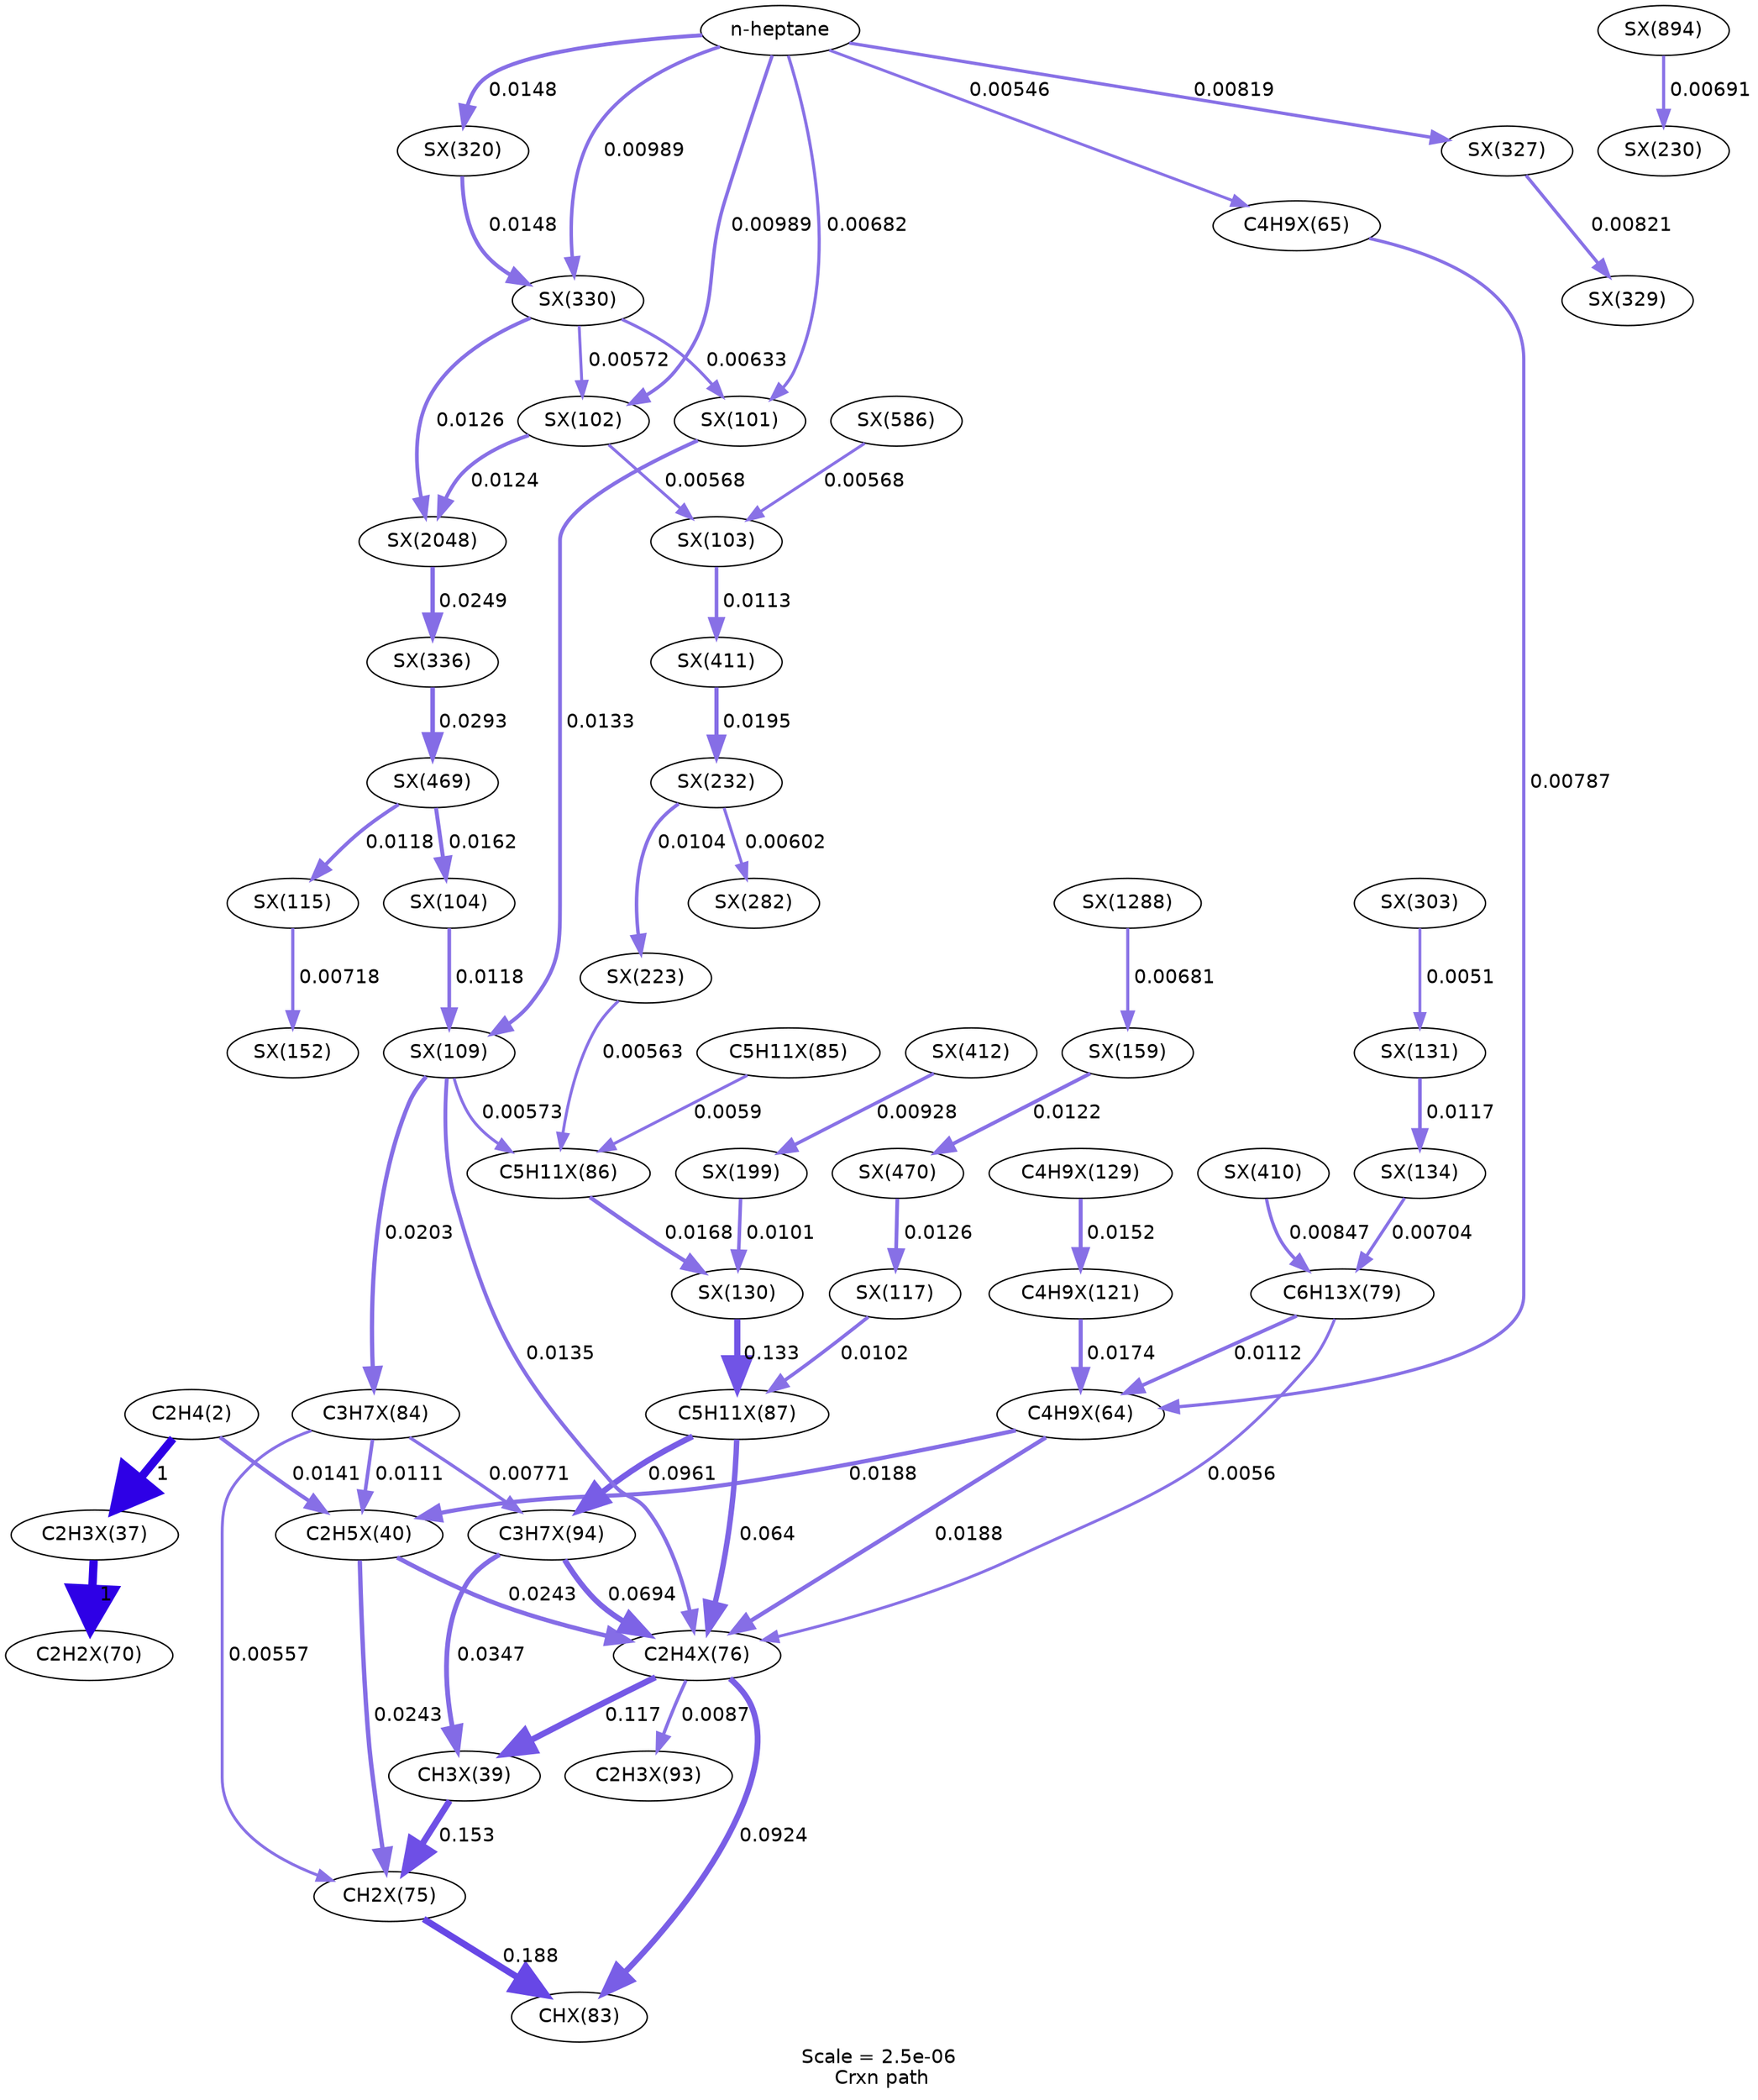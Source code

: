 digraph reaction_paths {
center=1;
s5 -> s11[fontname="Helvetica", style="setlinewidth(6)", arrowsize=3, color="0.7, 1.5, 0.9"
, label=" 1"];
s5 -> s13[fontname="Helvetica", style="setlinewidth(2.78)", arrowsize=1.39, color="0.7, 0.514, 0.9"
, label=" 0.0141"];
s11 -> s16[fontname="Helvetica", style="setlinewidth(6)", arrowsize=3, color="0.7, 1.5, 0.9"
, label=" 1"];
s13 -> s17[fontname="Helvetica", style="setlinewidth(3.19)", arrowsize=1.6, color="0.7, 0.524, 0.9"
, label=" 0.0243"];
s13 -> s18[fontname="Helvetica", style="setlinewidth(3.19)", arrowsize=1.6, color="0.7, 0.524, 0.9"
, label=" 0.0243"];
s23 -> s13[fontname="Helvetica", style="setlinewidth(2.6)", arrowsize=1.3, color="0.7, 0.511, 0.9"
, label=" 0.0111"];
s14 -> s13[fontname="Helvetica", style="setlinewidth(3)", arrowsize=1.5, color="0.7, 0.519, 0.9"
, label=" 0.0188"];
s12 -> s17[fontname="Helvetica", style="setlinewidth(4.58)", arrowsize=2.29, color="0.7, 0.653, 0.9"
, label=" 0.153"];
s18 -> s12[fontname="Helvetica", style="setlinewidth(4.38)", arrowsize=2.19, color="0.7, 0.617, 0.9"
, label=" 0.117"];
s30 -> s12[fontname="Helvetica", style="setlinewidth(3.46)", arrowsize=1.73, color="0.7, 0.535, 0.9"
, label=" 0.0347"];
s17 -> s22[fontname="Helvetica", style="setlinewidth(4.74)", arrowsize=2.37, color="0.7, 0.688, 0.9"
, label=" 0.188"];
s23 -> s17[fontname="Helvetica", style="setlinewidth(2.08)", arrowsize=1.04, color="0.7, 0.506, 0.9"
, label=" 0.00557"];
s18 -> s22[fontname="Helvetica", style="setlinewidth(4.2)", arrowsize=2.1, color="0.7, 0.592, 0.9"
, label=" 0.0924"];
s18 -> s29[fontname="Helvetica", style="setlinewidth(2.42)", arrowsize=1.21, color="0.7, 0.509, 0.9"
, label=" 0.0087"];
s30 -> s18[fontname="Helvetica", style="setlinewidth(3.99)", arrowsize=1.99, color="0.7, 0.569, 0.9"
, label=" 0.0694"];
s26 -> s18[fontname="Helvetica", style="setlinewidth(3.93)", arrowsize=1.96, color="0.7, 0.564, 0.9"
, label=" 0.064"];
s39 -> s18[fontname="Helvetica", style="setlinewidth(2.75)", arrowsize=1.38, color="0.7, 0.514, 0.9"
, label=" 0.0135"];
s14 -> s18[fontname="Helvetica", style="setlinewidth(3)", arrowsize=1.5, color="0.7, 0.519, 0.9"
, label=" 0.0188"];
s21 -> s18[fontname="Helvetica", style="setlinewidth(2.09)", arrowsize=1.04, color="0.7, 0.506, 0.9"
, label=" 0.0056"];
s23 -> s30[fontname="Helvetica", style="setlinewidth(2.33)", arrowsize=1.16, color="0.7, 0.508, 0.9"
, label=" 0.00771"];
s39 -> s23[fontname="Helvetica", style="setlinewidth(3.06)", arrowsize=1.53, color="0.7, 0.52, 0.9"
, label=" 0.0203"];
s26 -> s30[fontname="Helvetica", style="setlinewidth(4.23)", arrowsize=2.12, color="0.7, 0.596, 0.9"
, label=" 0.0961"];
s51 -> s26[fontname="Helvetica", style="setlinewidth(4.48)", arrowsize=2.24, color="0.7, 0.633, 0.9"
, label=" 0.133"];
s45 -> s26[fontname="Helvetica", style="setlinewidth(2.54)", arrowsize=1.27, color="0.7, 0.51, 0.9"
, label=" 0.0102"];
s25 -> s51[fontname="Helvetica", style="setlinewidth(2.92)", arrowsize=1.46, color="0.7, 0.517, 0.9"
, label=" 0.0168"];
s84 -> s51[fontname="Helvetica", style="setlinewidth(2.53)", arrowsize=1.27, color="0.7, 0.51, 0.9"
, label=" 0.0101"];
s24 -> s25[fontname="Helvetica", style="setlinewidth(2.12)", arrowsize=1.06, color="0.7, 0.506, 0.9"
, label=" 0.0059"];
s39 -> s25[fontname="Helvetica", style="setlinewidth(2.1)", arrowsize=1.05, color="0.7, 0.506, 0.9"
, label=" 0.00573"];
s93 -> s25[fontname="Helvetica", style="setlinewidth(2.09)", arrowsize=1.04, color="0.7, 0.506, 0.9"
, label=" 0.00563"];
s34 -> s39[fontname="Helvetica", style="setlinewidth(2.74)", arrowsize=1.37, color="0.7, 0.513, 0.9"
, label=" 0.0133"];
s37 -> s39[fontname="Helvetica", style="setlinewidth(2.65)", arrowsize=1.32, color="0.7, 0.512, 0.9"
, label=" 0.0118"];
s0 -> s34[fontname="Helvetica", style="setlinewidth(2.23)", arrowsize=1.12, color="0.7, 0.507, 0.9"
, label=" 0.00682"];
s134 -> s34[fontname="Helvetica", style="setlinewidth(2.18)", arrowsize=1.09, color="0.7, 0.506, 0.9"
, label=" 0.00633"];
s0 -> s15[fontname="Helvetica", style="setlinewidth(2.07)", arrowsize=1.03, color="0.7, 0.505, 0.9"
, label=" 0.00546"];
s0 -> s35[fontname="Helvetica", style="setlinewidth(2.51)", arrowsize=1.26, color="0.7, 0.51, 0.9"
, label=" 0.00989"];
s0 -> s134[fontname="Helvetica", style="setlinewidth(2.51)", arrowsize=1.26, color="0.7, 0.51, 0.9"
, label=" 0.00989"];
s0 -> s130[fontname="Helvetica", style="setlinewidth(2.82)", arrowsize=1.41, color="0.7, 0.515, 0.9"
, label=" 0.0148"];
s0 -> s131[fontname="Helvetica", style="setlinewidth(2.37)", arrowsize=1.19, color="0.7, 0.508, 0.9"
, label=" 0.00819"];
s50 -> s46[fontname="Helvetica", style="setlinewidth(2.84)", arrowsize=1.42, color="0.7, 0.515, 0.9"
, label=" 0.0152"];
s46 -> s14[fontname="Helvetica", style="setlinewidth(2.94)", arrowsize=1.47, color="0.7, 0.517, 0.9"
, label=" 0.0174"];
s15 -> s14[fontname="Helvetica", style="setlinewidth(2.34)", arrowsize=1.17, color="0.7, 0.508, 0.9"
, label=" 0.00787"];
s21 -> s14[fontname="Helvetica", style="setlinewidth(2.61)", arrowsize=1.3, color="0.7, 0.511, 0.9"
, label=" 0.0112"];
s146 -> s84[fontname="Helvetica", style="setlinewidth(2.47)", arrowsize=1.23, color="0.7, 0.509, 0.9"
, label=" 0.00928"];
s155 -> s45[fontname="Helvetica", style="setlinewidth(2.7)", arrowsize=1.35, color="0.7, 0.513, 0.9"
, label=" 0.0126"];
s185 -> s98[fontname="Helvetica", style="setlinewidth(2.24)", arrowsize=1.12, color="0.7, 0.507, 0.9"
, label=" 0.00691"];
s70 -> s155[fontname="Helvetica", style="setlinewidth(2.68)", arrowsize=1.34, color="0.7, 0.512, 0.9"
, label=" 0.0122"];
s207 -> s70[fontname="Helvetica", style="setlinewidth(2.23)", arrowsize=1.12, color="0.7, 0.507, 0.9"
, label=" 0.00681"];
s43 -> s65[fontname="Helvetica", style="setlinewidth(2.27)", arrowsize=1.14, color="0.7, 0.507, 0.9"
, label=" 0.00718"];
s154 -> s43[fontname="Helvetica", style="setlinewidth(2.65)", arrowsize=1.32, color="0.7, 0.512, 0.9"
, label=" 0.0118"];
s154 -> s37[fontname="Helvetica", style="setlinewidth(2.89)", arrowsize=1.44, color="0.7, 0.516, 0.9"
, label=" 0.0162"];
s139 -> s154[fontname="Helvetica", style="setlinewidth(3.33)", arrowsize=1.67, color="0.7, 0.529, 0.9"
, label=" 0.0293"];
s237 -> s139[fontname="Helvetica", style="setlinewidth(3.21)", arrowsize=1.61, color="0.7, 0.525, 0.9"
, label=" 0.0249"];
s35 -> s237[fontname="Helvetica", style="setlinewidth(2.69)", arrowsize=1.34, color="0.7, 0.512, 0.9"
, label=" 0.0124"];
s134 -> s237[fontname="Helvetica", style="setlinewidth(2.7)", arrowsize=1.35, color="0.7, 0.513, 0.9"
, label=" 0.0126"];
s36 -> s145[fontname="Helvetica", style="setlinewidth(2.62)", arrowsize=1.31, color="0.7, 0.511, 0.9"
, label=" 0.0113"];
s145 -> s99[fontname="Helvetica", style="setlinewidth(3.03)", arrowsize=1.51, color="0.7, 0.52, 0.9"
, label=" 0.0195"];
s35 -> s36[fontname="Helvetica", style="setlinewidth(2.1)", arrowsize=1.05, color="0.7, 0.506, 0.9"
, label=" 0.00568"];
s171 -> s36[fontname="Helvetica", style="setlinewidth(2.1)", arrowsize=1.05, color="0.7, 0.506, 0.9"
, label=" 0.00568"];
s99 -> s93[fontname="Helvetica", style="setlinewidth(2.55)", arrowsize=1.27, color="0.7, 0.51, 0.9"
, label=" 0.0104"];
s99 -> s119[fontname="Helvetica", style="setlinewidth(2.14)", arrowsize=1.07, color="0.7, 0.506, 0.9"
, label=" 0.00602"];
s134 -> s35[fontname="Helvetica", style="setlinewidth(2.1)", arrowsize=1.05, color="0.7, 0.506, 0.9"
, label=" 0.00572"];
s130 -> s134[fontname="Helvetica", style="setlinewidth(2.82)", arrowsize=1.41, color="0.7, 0.515, 0.9"
, label=" 0.0148"];
s54 -> s21[fontname="Helvetica", style="setlinewidth(2.26)", arrowsize=1.13, color="0.7, 0.507, 0.9"
, label=" 0.00704"];
s52 -> s54[fontname="Helvetica", style="setlinewidth(2.64)", arrowsize=1.32, color="0.7, 0.512, 0.9"
, label=" 0.0117"];
s144 -> s21[fontname="Helvetica", style="setlinewidth(2.4)", arrowsize=1.2, color="0.7, 0.508, 0.9"
, label=" 0.00847"];
s125 -> s52[fontname="Helvetica", style="setlinewidth(2.01)", arrowsize=1.01, color="0.7, 0.505, 0.9"
, label=" 0.0051"];
s131 -> s133[fontname="Helvetica", style="setlinewidth(2.37)", arrowsize=1.19, color="0.7, 0.508, 0.9"
, label=" 0.00821"];
s0 [ fontname="Helvetica", label="n-heptane"];
s5 [ fontname="Helvetica", label="C2H4(2)"];
s11 [ fontname="Helvetica", label="C2H3X(37)"];
s12 [ fontname="Helvetica", label="CH3X(39)"];
s13 [ fontname="Helvetica", label="C2H5X(40)"];
s14 [ fontname="Helvetica", label="C4H9X(64)"];
s15 [ fontname="Helvetica", label="C4H9X(65)"];
s16 [ fontname="Helvetica", label="C2H2X(70)"];
s17 [ fontname="Helvetica", label="CH2X(75)"];
s18 [ fontname="Helvetica", label="C2H4X(76)"];
s21 [ fontname="Helvetica", label="C6H13X(79)"];
s22 [ fontname="Helvetica", label="CHX(83)"];
s23 [ fontname="Helvetica", label="C3H7X(84)"];
s24 [ fontname="Helvetica", label="C5H11X(85)"];
s25 [ fontname="Helvetica", label="C5H11X(86)"];
s26 [ fontname="Helvetica", label="C5H11X(87)"];
s29 [ fontname="Helvetica", label="C2H3X(93)"];
s30 [ fontname="Helvetica", label="C3H7X(94)"];
s34 [ fontname="Helvetica", label="SX(101)"];
s35 [ fontname="Helvetica", label="SX(102)"];
s36 [ fontname="Helvetica", label="SX(103)"];
s37 [ fontname="Helvetica", label="SX(104)"];
s39 [ fontname="Helvetica", label="SX(109)"];
s43 [ fontname="Helvetica", label="SX(115)"];
s45 [ fontname="Helvetica", label="SX(117)"];
s46 [ fontname="Helvetica", label="C4H9X(121)"];
s50 [ fontname="Helvetica", label="C4H9X(129)"];
s51 [ fontname="Helvetica", label="SX(130)"];
s52 [ fontname="Helvetica", label="SX(131)"];
s54 [ fontname="Helvetica", label="SX(134)"];
s65 [ fontname="Helvetica", label="SX(152)"];
s70 [ fontname="Helvetica", label="SX(159)"];
s84 [ fontname="Helvetica", label="SX(199)"];
s93 [ fontname="Helvetica", label="SX(223)"];
s98 [ fontname="Helvetica", label="SX(230)"];
s99 [ fontname="Helvetica", label="SX(232)"];
s119 [ fontname="Helvetica", label="SX(282)"];
s125 [ fontname="Helvetica", label="SX(303)"];
s130 [ fontname="Helvetica", label="SX(320)"];
s131 [ fontname="Helvetica", label="SX(327)"];
s133 [ fontname="Helvetica", label="SX(329)"];
s134 [ fontname="Helvetica", label="SX(330)"];
s139 [ fontname="Helvetica", label="SX(336)"];
s144 [ fontname="Helvetica", label="SX(410)"];
s145 [ fontname="Helvetica", label="SX(411)"];
s146 [ fontname="Helvetica", label="SX(412)"];
s154 [ fontname="Helvetica", label="SX(469)"];
s155 [ fontname="Helvetica", label="SX(470)"];
s171 [ fontname="Helvetica", label="SX(586)"];
s185 [ fontname="Helvetica", label="SX(894)"];
s207 [ fontname="Helvetica", label="SX(1288)"];
s237 [ fontname="Helvetica", label="SX(2048)"];
 label = "Scale = 2.5e-06\l Crxn path";
 fontname = "Helvetica";
}
